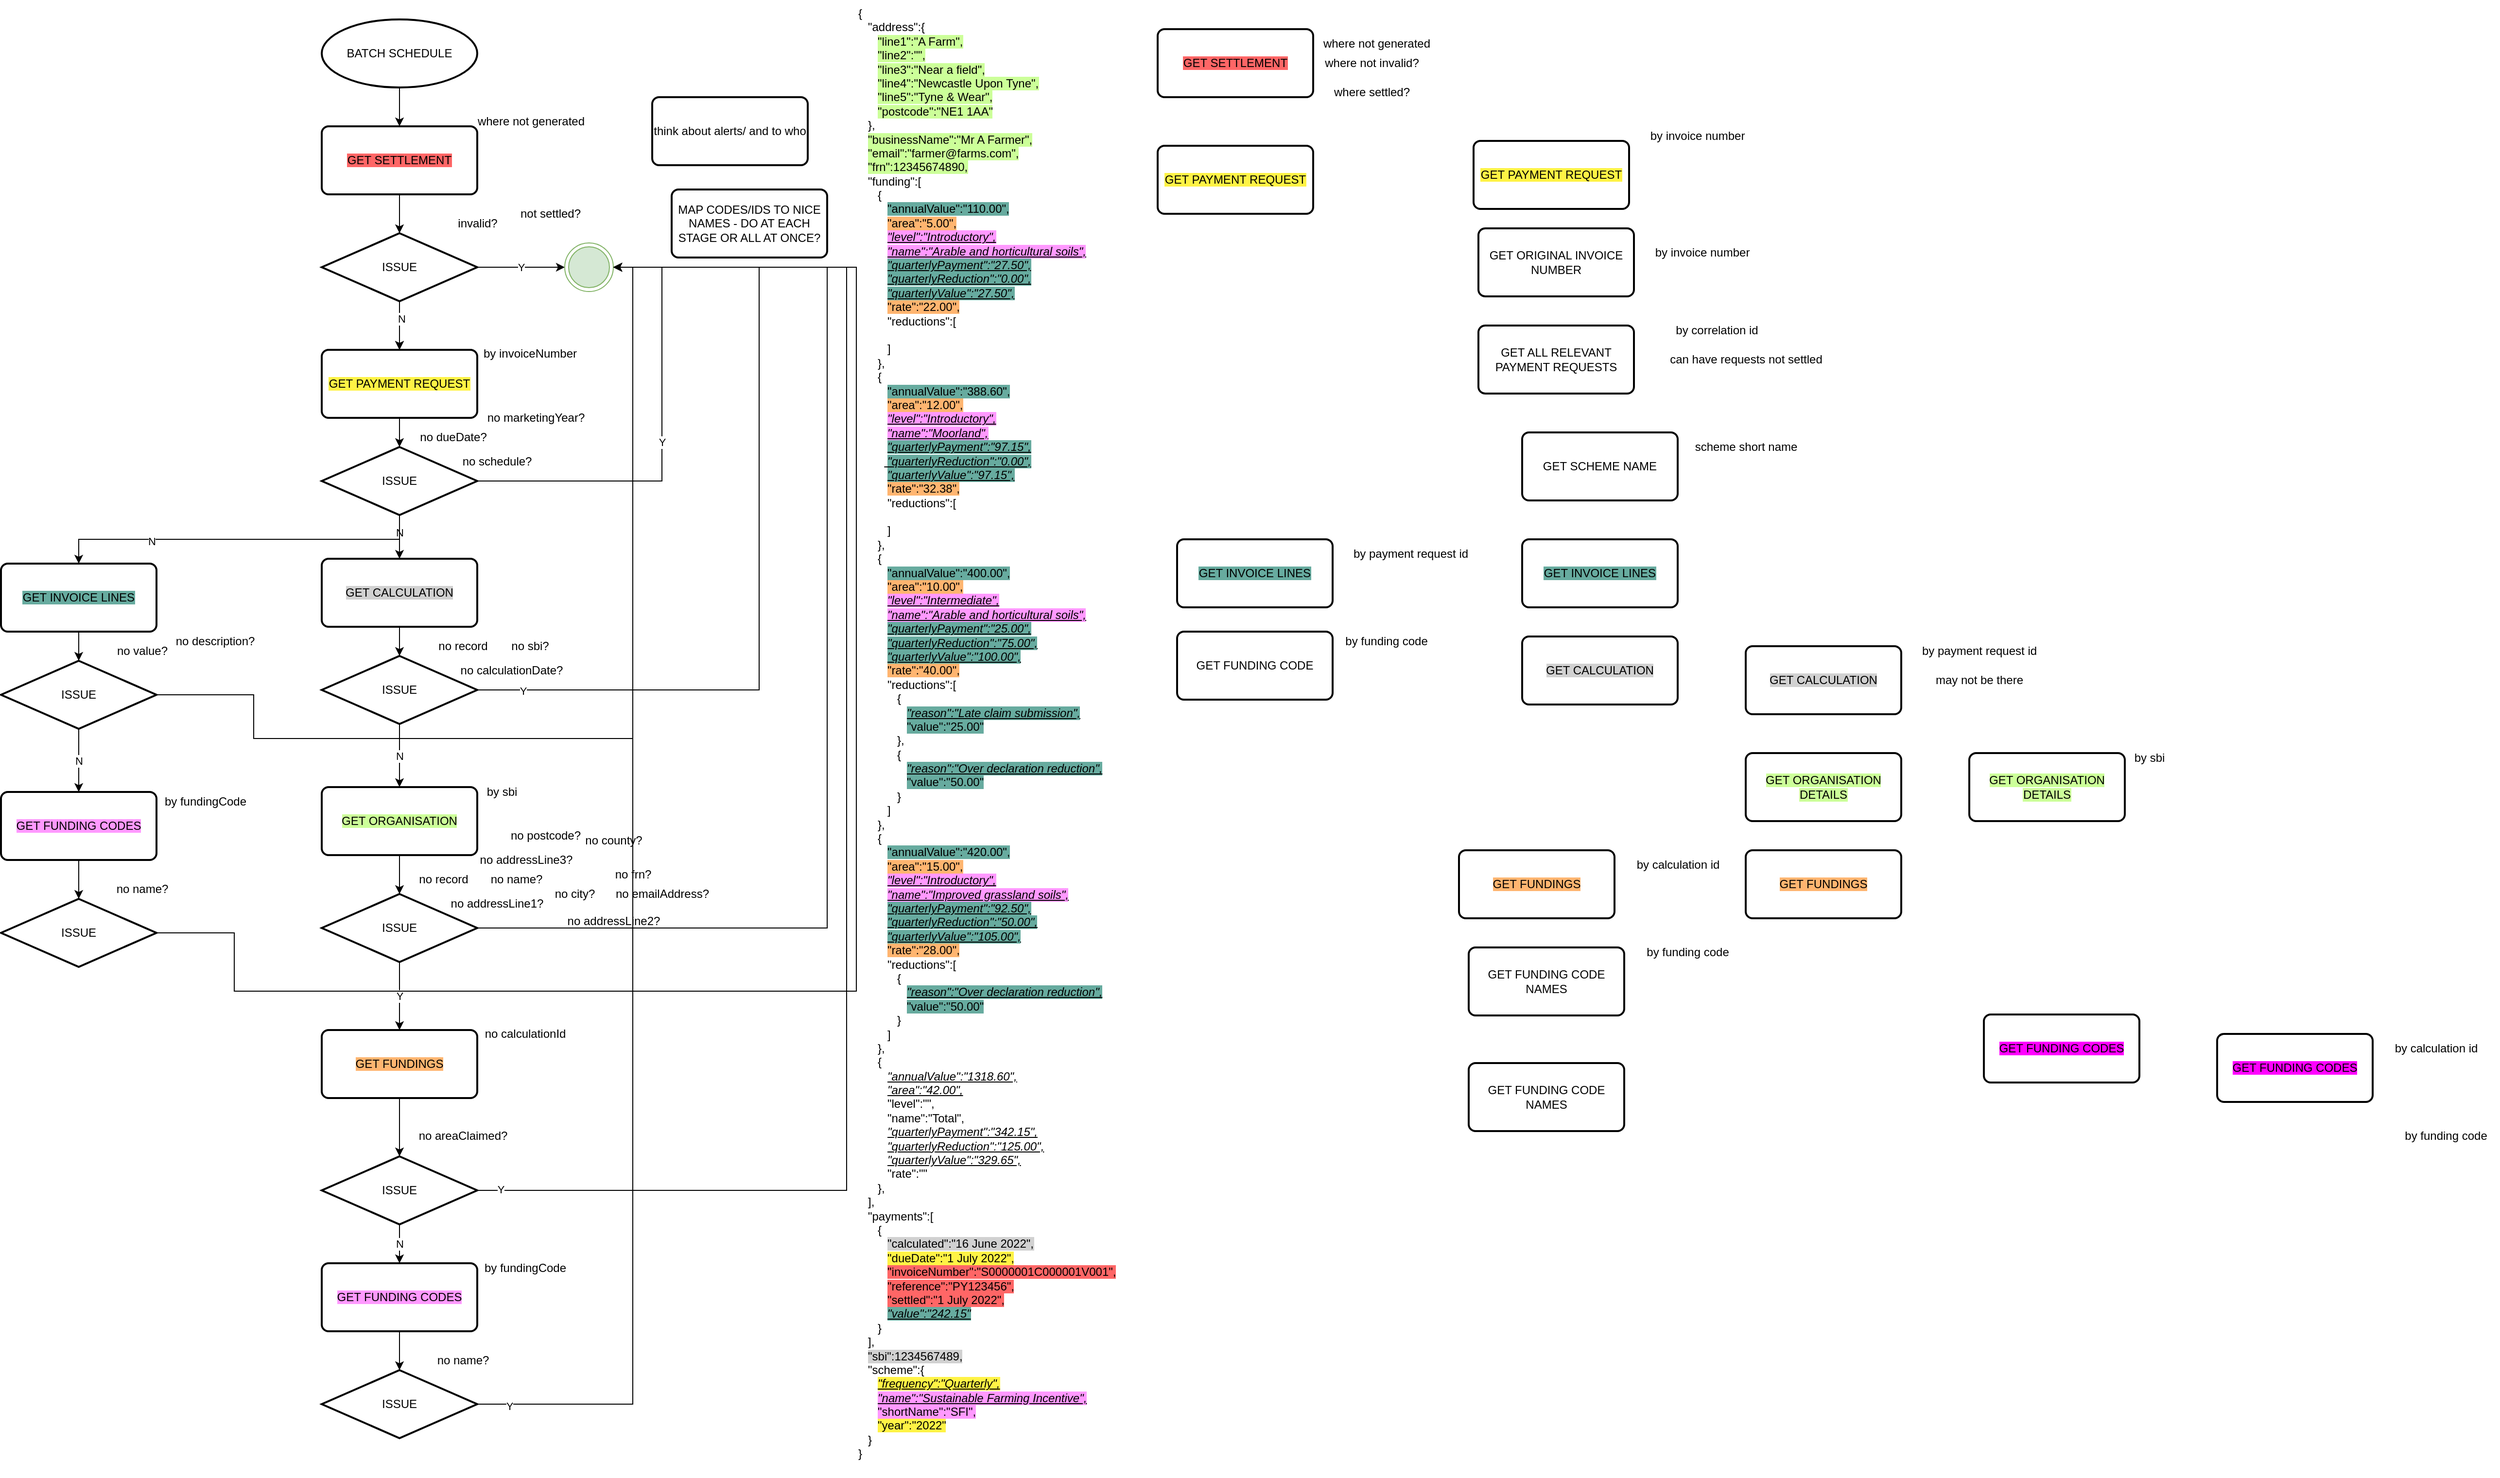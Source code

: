 <mxfile version="20.2.3" type="device"><diagram id="zHEQ0ik8PjDhDu7kq0nJ" name="Page-1"><mxGraphModel dx="3347" dy="1185" grid="1" gridSize="10" guides="1" tooltips="1" connect="1" arrows="1" fold="1" page="1" pageScale="1" pageWidth="827" pageHeight="1169" math="0" shadow="0"><root><mxCell id="0"/><mxCell id="1" parent="0"/><mxCell id="ShpcvK3rZEgdpy1kp-PV-12" value="Y" style="edgeStyle=orthogonalEdgeStyle;rounded=0;orthogonalLoop=1;jettySize=auto;html=1;exitX=1;exitY=0.5;exitDx=0;exitDy=0;exitPerimeter=0;" parent="1" source="ShpcvK3rZEgdpy1kp-PV-2" target="ShpcvK3rZEgdpy1kp-PV-10" edge="1"><mxGeometry relative="1" as="geometry"/></mxCell><mxCell id="ShpcvK3rZEgdpy1kp-PV-13" style="edgeStyle=orthogonalEdgeStyle;rounded=0;orthogonalLoop=1;jettySize=auto;html=1;exitX=0.5;exitY=1;exitDx=0;exitDy=0;exitPerimeter=0;entryX=0.5;entryY=0;entryDx=0;entryDy=0;" parent="1" source="ShpcvK3rZEgdpy1kp-PV-2" target="ShpcvK3rZEgdpy1kp-PV-4" edge="1"><mxGeometry relative="1" as="geometry"/></mxCell><mxCell id="ShpcvK3rZEgdpy1kp-PV-20" value="" style="edgeStyle=orthogonalEdgeStyle;rounded=0;orthogonalLoop=1;jettySize=auto;html=1;" parent="1" source="ShpcvK3rZEgdpy1kp-PV-2" target="ShpcvK3rZEgdpy1kp-PV-4" edge="1"><mxGeometry relative="1" as="geometry"/></mxCell><mxCell id="ShpcvK3rZEgdpy1kp-PV-22" value="N" style="edgeLabel;html=1;align=center;verticalAlign=middle;resizable=0;points=[];" parent="ShpcvK3rZEgdpy1kp-PV-20" vertex="1" connectable="0"><mxGeometry x="-0.3" y="2" relative="1" as="geometry"><mxPoint as="offset"/></mxGeometry></mxCell><mxCell id="ShpcvK3rZEgdpy1kp-PV-2" value="ISSUE" style="strokeWidth=2;html=1;shape=mxgraph.flowchart.decision;whiteSpace=wrap;" parent="1" vertex="1"><mxGeometry x="40" y="260" width="160" height="70" as="geometry"/></mxCell><mxCell id="ShpcvK3rZEgdpy1kp-PV-15" style="edgeStyle=orthogonalEdgeStyle;rounded=0;orthogonalLoop=1;jettySize=auto;html=1;exitX=0.5;exitY=1;exitDx=0;exitDy=0;exitPerimeter=0;entryX=0.5;entryY=0;entryDx=0;entryDy=0;" parent="1" source="ShpcvK3rZEgdpy1kp-PV-3" target="ShpcvK3rZEgdpy1kp-PV-5" edge="1"><mxGeometry relative="1" as="geometry"/></mxCell><mxCell id="ShpcvK3rZEgdpy1kp-PV-3" value="BATCH SCHEDULE" style="strokeWidth=2;html=1;shape=mxgraph.flowchart.start_1;whiteSpace=wrap;" parent="1" vertex="1"><mxGeometry x="40" y="40" width="160" height="70" as="geometry"/></mxCell><mxCell id="ShpcvK3rZEgdpy1kp-PV-16" style="edgeStyle=orthogonalEdgeStyle;rounded=0;orthogonalLoop=1;jettySize=auto;html=1;exitX=0.5;exitY=1;exitDx=0;exitDy=0;entryX=0.5;entryY=0;entryDx=0;entryDy=0;entryPerimeter=0;" parent="1" source="ShpcvK3rZEgdpy1kp-PV-4" target="ShpcvK3rZEgdpy1kp-PV-6" edge="1"><mxGeometry relative="1" as="geometry"/></mxCell><mxCell id="ShpcvK3rZEgdpy1kp-PV-4" value="&lt;span style=&quot;background-color: rgb(255, 243, 69);&quot;&gt;GET PAYMENT REQUEST&lt;/span&gt;" style="rounded=1;whiteSpace=wrap;html=1;absoluteArcSize=1;arcSize=14;strokeWidth=2;" parent="1" vertex="1"><mxGeometry x="40" y="380" width="160" height="70" as="geometry"/></mxCell><mxCell id="ShpcvK3rZEgdpy1kp-PV-14" style="edgeStyle=orthogonalEdgeStyle;rounded=0;orthogonalLoop=1;jettySize=auto;html=1;exitX=0.5;exitY=1;exitDx=0;exitDy=0;entryX=0.5;entryY=0;entryDx=0;entryDy=0;entryPerimeter=0;" parent="1" source="ShpcvK3rZEgdpy1kp-PV-5" target="ShpcvK3rZEgdpy1kp-PV-2" edge="1"><mxGeometry relative="1" as="geometry"/></mxCell><mxCell id="ShpcvK3rZEgdpy1kp-PV-5" value="&lt;span style=&quot;background-color: rgb(255, 102, 102);&quot;&gt;GET SETTLEMENT&lt;/span&gt;" style="rounded=1;whiteSpace=wrap;html=1;absoluteArcSize=1;arcSize=14;strokeWidth=2;" parent="1" vertex="1"><mxGeometry x="40" y="150" width="160" height="70" as="geometry"/></mxCell><mxCell id="ShpcvK3rZEgdpy1kp-PV-17" style="edgeStyle=orthogonalEdgeStyle;rounded=0;orthogonalLoop=1;jettySize=auto;html=1;exitX=0.5;exitY=1;exitDx=0;exitDy=0;exitPerimeter=0;" parent="1" source="ShpcvK3rZEgdpy1kp-PV-6" target="ShpcvK3rZEgdpy1kp-PV-9" edge="1"><mxGeometry relative="1" as="geometry"><mxPoint x="120" y="594.5" as="targetPoint"/></mxGeometry></mxCell><mxCell id="ShpcvK3rZEgdpy1kp-PV-26" value="N" style="edgeLabel;html=1;align=center;verticalAlign=middle;resizable=0;points=[];" parent="ShpcvK3rZEgdpy1kp-PV-17" vertex="1" connectable="0"><mxGeometry x="-0.2" relative="1" as="geometry"><mxPoint as="offset"/></mxGeometry></mxCell><mxCell id="ShpcvK3rZEgdpy1kp-PV-31" value="Y" style="edgeStyle=orthogonalEdgeStyle;rounded=0;orthogonalLoop=1;jettySize=auto;html=1;exitX=1;exitY=0.5;exitDx=0;exitDy=0;exitPerimeter=0;entryX=1;entryY=0.5;entryDx=0;entryDy=0;" parent="1" source="ShpcvK3rZEgdpy1kp-PV-6" target="ShpcvK3rZEgdpy1kp-PV-10" edge="1"><mxGeometry relative="1" as="geometry"><mxPoint x="260.0" y="515" as="targetPoint"/><Array as="points"><mxPoint x="390" y="515"/><mxPoint x="390" y="295"/></Array></mxGeometry></mxCell><mxCell id="WUD91nmuDiih2VALlYm9-115" style="edgeStyle=orthogonalEdgeStyle;rounded=0;orthogonalLoop=1;jettySize=auto;html=1;exitX=0.5;exitY=1;exitDx=0;exitDy=0;exitPerimeter=0;entryX=0.5;entryY=0;entryDx=0;entryDy=0;fontColor=#000000;" edge="1" parent="1" source="ShpcvK3rZEgdpy1kp-PV-6" target="WUD91nmuDiih2VALlYm9-95"><mxGeometry relative="1" as="geometry"/></mxCell><mxCell id="WUD91nmuDiih2VALlYm9-116" value="N" style="edgeLabel;html=1;align=center;verticalAlign=middle;resizable=0;points=[];fontColor=#000000;" vertex="1" connectable="0" parent="WUD91nmuDiih2VALlYm9-115"><mxGeometry x="0.475" y="2" relative="1" as="geometry"><mxPoint as="offset"/></mxGeometry></mxCell><mxCell id="ShpcvK3rZEgdpy1kp-PV-6" value="ISSUE" style="strokeWidth=2;html=1;shape=mxgraph.flowchart.decision;whiteSpace=wrap;" parent="1" vertex="1"><mxGeometry x="40" y="480" width="160" height="70" as="geometry"/></mxCell><mxCell id="ShpcvK3rZEgdpy1kp-PV-37" style="edgeStyle=orthogonalEdgeStyle;rounded=0;orthogonalLoop=1;jettySize=auto;html=1;exitX=0.5;exitY=1;exitDx=0;exitDy=0;entryX=0.5;entryY=0;entryDx=0;entryDy=0;entryPerimeter=0;" parent="1" source="ShpcvK3rZEgdpy1kp-PV-9" target="ShpcvK3rZEgdpy1kp-PV-36" edge="1"><mxGeometry relative="1" as="geometry"/></mxCell><mxCell id="ShpcvK3rZEgdpy1kp-PV-9" value="&lt;span style=&quot;background-color: rgb(209, 209, 209);&quot;&gt;GET CALCULATION&lt;/span&gt;" style="rounded=1;whiteSpace=wrap;html=1;absoluteArcSize=1;arcSize=14;strokeWidth=2;" parent="1" vertex="1"><mxGeometry x="40" y="595" width="160" height="70" as="geometry"/></mxCell><mxCell id="ShpcvK3rZEgdpy1kp-PV-10" value="" style="ellipse;html=1;shape=endState;fillColor=#d5e8d4;strokeColor=#82b366;" parent="1" vertex="1"><mxGeometry x="290" y="270" width="50" height="50" as="geometry"/></mxCell><mxCell id="WUD91nmuDiih2VALlYm9-51" value="" style="edgeStyle=orthogonalEdgeStyle;rounded=0;orthogonalLoop=1;jettySize=auto;html=1;fontColor=#000000;entryX=0.5;entryY=0;entryDx=0;entryDy=0;entryPerimeter=0;" edge="1" parent="1" source="ShpcvK3rZEgdpy1kp-PV-35" target="WUD91nmuDiih2VALlYm9-42"><mxGeometry relative="1" as="geometry"><mxPoint x="120" y="956.33" as="targetPoint"/></mxGeometry></mxCell><mxCell id="ShpcvK3rZEgdpy1kp-PV-35" value="&lt;span style=&quot;background-color: rgb(204, 255, 153);&quot;&gt;GET ORGANISATION&lt;/span&gt;" style="rounded=1;whiteSpace=wrap;html=1;absoluteArcSize=1;arcSize=14;strokeWidth=2;" parent="1" vertex="1"><mxGeometry x="40" y="830" width="160" height="70" as="geometry"/></mxCell><mxCell id="ShpcvK3rZEgdpy1kp-PV-38" value="N" style="edgeStyle=orthogonalEdgeStyle;rounded=0;orthogonalLoop=1;jettySize=auto;html=1;exitX=0.5;exitY=1;exitDx=0;exitDy=0;exitPerimeter=0;entryX=0.5;entryY=0;entryDx=0;entryDy=0;" parent="1" source="ShpcvK3rZEgdpy1kp-PV-36" target="ShpcvK3rZEgdpy1kp-PV-35" edge="1"><mxGeometry relative="1" as="geometry"/></mxCell><mxCell id="ShpcvK3rZEgdpy1kp-PV-39" style="edgeStyle=orthogonalEdgeStyle;rounded=0;orthogonalLoop=1;jettySize=auto;html=1;exitX=1;exitY=0.5;exitDx=0;exitDy=0;exitPerimeter=0;entryX=1;entryY=0.5;entryDx=0;entryDy=0;" parent="1" source="ShpcvK3rZEgdpy1kp-PV-36" target="ShpcvK3rZEgdpy1kp-PV-10" edge="1"><mxGeometry relative="1" as="geometry"><Array as="points"><mxPoint x="490" y="730"/><mxPoint x="490" y="295"/></Array></mxGeometry></mxCell><mxCell id="WUD91nmuDiih2VALlYm9-33" value="&lt;font color=&quot;#000000&quot;&gt;Y&lt;/font&gt;" style="edgeLabel;html=1;align=center;verticalAlign=middle;resizable=0;points=[];fontColor=#FFF345;" vertex="1" connectable="0" parent="ShpcvK3rZEgdpy1kp-PV-39"><mxGeometry x="-0.894" y="-1" relative="1" as="geometry"><mxPoint as="offset"/></mxGeometry></mxCell><mxCell id="ShpcvK3rZEgdpy1kp-PV-36" value="ISSUE" style="strokeWidth=2;html=1;shape=mxgraph.flowchart.decision;whiteSpace=wrap;" parent="1" vertex="1"><mxGeometry x="40" y="695" width="160" height="70" as="geometry"/></mxCell><mxCell id="ShpcvK3rZEgdpy1kp-PV-40" value="&lt;span style=&quot;background-color: rgb(255, 243, 69);&quot;&gt;GET PAYMENT REQUEST&lt;/span&gt;" style="rounded=1;whiteSpace=wrap;html=1;absoluteArcSize=1;arcSize=14;strokeWidth=2;" parent="1" vertex="1"><mxGeometry x="1225" y="165" width="160" height="70" as="geometry"/></mxCell><mxCell id="ShpcvK3rZEgdpy1kp-PV-41" value="&lt;span style=&quot;background-color: rgb(209, 209, 209);&quot;&gt;GET CALCULATION&lt;/span&gt;" style="rounded=1;whiteSpace=wrap;html=1;absoluteArcSize=1;arcSize=14;strokeWidth=2;" parent="1" vertex="1"><mxGeometry x="1505" y="685" width="160" height="70" as="geometry"/></mxCell><mxCell id="ShpcvK3rZEgdpy1kp-PV-42" value="&lt;span style=&quot;background-color: rgb(255, 102, 102);&quot;&gt;GET SETTLEMENT&lt;/span&gt;" style="rounded=1;whiteSpace=wrap;html=1;absoluteArcSize=1;arcSize=14;strokeWidth=2;" parent="1" vertex="1"><mxGeometry x="900" y="50" width="160" height="70" as="geometry"/></mxCell><mxCell id="ShpcvK3rZEgdpy1kp-PV-43" value="GET ORIGINAL INVOICE NUMBER" style="rounded=1;whiteSpace=wrap;html=1;absoluteArcSize=1;arcSize=14;strokeWidth=2;" parent="1" vertex="1"><mxGeometry x="1230" y="255" width="160" height="70" as="geometry"/></mxCell><mxCell id="ShpcvK3rZEgdpy1kp-PV-44" value="GET SCHEME NAME" style="rounded=1;whiteSpace=wrap;html=1;absoluteArcSize=1;arcSize=14;strokeWidth=2;" parent="1" vertex="1"><mxGeometry x="1275" y="465" width="160" height="70" as="geometry"/></mxCell><mxCell id="ShpcvK3rZEgdpy1kp-PV-45" value="&lt;span style=&quot;background-color: rgb(103, 171, 159);&quot;&gt;GET INVOICE LINES&lt;/span&gt;" style="rounded=1;whiteSpace=wrap;html=1;absoluteArcSize=1;arcSize=14;strokeWidth=2;" parent="1" vertex="1"><mxGeometry x="1275" y="575" width="160" height="70" as="geometry"/></mxCell><mxCell id="ShpcvK3rZEgdpy1kp-PV-47" value="&lt;span style=&quot;background-color: rgb(204, 255, 153);&quot;&gt;GET ORGANISATION DETAILS&lt;/span&gt;" style="rounded=1;whiteSpace=wrap;html=1;absoluteArcSize=1;arcSize=14;strokeWidth=2;" parent="1" vertex="1"><mxGeometry x="1505" y="795" width="160" height="70" as="geometry"/></mxCell><mxCell id="ShpcvK3rZEgdpy1kp-PV-51" value="&lt;span style=&quot;background-color: rgb(204, 255, 153);&quot;&gt;GET ORGANISATION DETAILS&lt;/span&gt;" style="rounded=1;whiteSpace=wrap;html=1;absoluteArcSize=1;arcSize=14;strokeWidth=2;" parent="1" vertex="1"><mxGeometry x="1735" y="795" width="160" height="70" as="geometry"/></mxCell><mxCell id="ShpcvK3rZEgdpy1kp-PV-53" value="&lt;span style=&quot;background-color: rgb(255, 181, 112);&quot;&gt;GET FUNDINGS&lt;/span&gt;" style="rounded=1;whiteSpace=wrap;html=1;absoluteArcSize=1;arcSize=14;strokeWidth=2;" parent="1" vertex="1"><mxGeometry x="1505" y="895" width="160" height="70" as="geometry"/></mxCell><mxCell id="ShpcvK3rZEgdpy1kp-PV-54" value="&lt;span style=&quot;background-color: rgb(103, 171, 159);&quot;&gt;GET INVOICE LINES&lt;/span&gt;" style="rounded=1;whiteSpace=wrap;html=1;absoluteArcSize=1;arcSize=14;strokeWidth=2;" parent="1" vertex="1"><mxGeometry x="920" y="575" width="160" height="70" as="geometry"/></mxCell><mxCell id="ShpcvK3rZEgdpy1kp-PV-55" value="GET FUNDING CODE" style="rounded=1;whiteSpace=wrap;html=1;absoluteArcSize=1;arcSize=14;strokeWidth=2;" parent="1" vertex="1"><mxGeometry x="920" y="670" width="160" height="70" as="geometry"/></mxCell><mxCell id="ShpcvK3rZEgdpy1kp-PV-56" value="&lt;span style=&quot;background-color: rgb(255, 181, 112);&quot;&gt;GET FUNDINGS&lt;/span&gt;" style="rounded=1;whiteSpace=wrap;html=1;absoluteArcSize=1;arcSize=14;strokeWidth=2;" parent="1" vertex="1"><mxGeometry x="1210" y="895" width="160" height="70" as="geometry"/></mxCell><mxCell id="WUD91nmuDiih2VALlYm9-1" value="where not generated" style="text;html=1;align=center;verticalAlign=middle;resizable=0;points=[];autosize=1;strokeColor=none;fillColor=none;" vertex="1" parent="1"><mxGeometry x="1060" y="50" width="130" height="30" as="geometry"/></mxCell><mxCell id="WUD91nmuDiih2VALlYm9-2" value="where not invalid?" style="text;html=1;align=center;verticalAlign=middle;resizable=0;points=[];autosize=1;strokeColor=none;fillColor=none;" vertex="1" parent="1"><mxGeometry x="1060" y="70" width="120" height="30" as="geometry"/></mxCell><mxCell id="WUD91nmuDiih2VALlYm9-3" value="scheme short name" style="text;html=1;align=center;verticalAlign=middle;resizable=0;points=[];autosize=1;strokeColor=none;fillColor=none;" vertex="1" parent="1"><mxGeometry x="1440" y="465" width="130" height="30" as="geometry"/></mxCell><mxCell id="WUD91nmuDiih2VALlYm9-5" value="by payment request id" style="text;html=1;align=center;verticalAlign=middle;resizable=0;points=[];autosize=1;strokeColor=none;fillColor=none;" vertex="1" parent="1"><mxGeometry x="1090" y="575" width="140" height="30" as="geometry"/></mxCell><mxCell id="WUD91nmuDiih2VALlYm9-6" value="by calculation id" style="text;html=1;align=center;verticalAlign=middle;resizable=0;points=[];autosize=1;strokeColor=none;fillColor=none;" vertex="1" parent="1"><mxGeometry x="1380" y="895" width="110" height="30" as="geometry"/></mxCell><mxCell id="WUD91nmuDiih2VALlYm9-7" value="by invoice number" style="text;html=1;align=center;verticalAlign=middle;resizable=0;points=[];autosize=1;strokeColor=none;fillColor=none;" vertex="1" parent="1"><mxGeometry x="1395" y="145" width="120" height="30" as="geometry"/></mxCell><mxCell id="WUD91nmuDiih2VALlYm9-8" value="by payment request id" style="text;html=1;align=center;verticalAlign=middle;resizable=0;points=[];autosize=1;strokeColor=none;fillColor=none;" vertex="1" parent="1"><mxGeometry x="1675" y="675" width="140" height="30" as="geometry"/></mxCell><mxCell id="WUD91nmuDiih2VALlYm9-9" value="by sbi" style="text;html=1;align=center;verticalAlign=middle;resizable=0;points=[];autosize=1;strokeColor=none;fillColor=none;" vertex="1" parent="1"><mxGeometry x="1895" y="785" width="50" height="30" as="geometry"/></mxCell><mxCell id="WUD91nmuDiih2VALlYm9-12" value="GET FUNDING CODE NAMES" style="rounded=1;whiteSpace=wrap;html=1;absoluteArcSize=1;arcSize=14;strokeWidth=2;" vertex="1" parent="1"><mxGeometry x="1220" y="995" width="160" height="70" as="geometry"/></mxCell><mxCell id="WUD91nmuDiih2VALlYm9-13" value="by funding code" style="text;html=1;align=center;verticalAlign=middle;resizable=0;points=[];autosize=1;strokeColor=none;fillColor=none;" vertex="1" parent="1"><mxGeometry x="1390" y="985" width="110" height="30" as="geometry"/></mxCell><mxCell id="WUD91nmuDiih2VALlYm9-14" value="by funding code" style="text;html=1;align=center;verticalAlign=middle;resizable=0;points=[];autosize=1;strokeColor=none;fillColor=none;" vertex="1" parent="1"><mxGeometry x="1080" y="665" width="110" height="30" as="geometry"/></mxCell><mxCell id="WUD91nmuDiih2VALlYm9-17" value="{&lt;br&gt;&amp;nbsp; &amp;nbsp;&quot;address&quot;:{&lt;br&gt;&amp;nbsp; &amp;nbsp; &amp;nbsp; &lt;span style=&quot;background-color: rgb(204, 255, 153);&quot;&gt;&quot;line1&quot;:&quot;A Farm&quot;,&lt;/span&gt;&lt;br&gt;&amp;nbsp; &amp;nbsp; &amp;nbsp; &lt;span style=&quot;background-color: rgb(204, 255, 153);&quot;&gt;&quot;line2&quot;:&quot;&quot;,&lt;/span&gt;&lt;br&gt;&amp;nbsp; &amp;nbsp; &amp;nbsp; &lt;span style=&quot;background-color: rgb(204, 255, 153);&quot;&gt;&quot;line3&quot;:&quot;Near a field&quot;,&lt;/span&gt;&lt;br&gt;&amp;nbsp; &amp;nbsp; &amp;nbsp; &lt;span style=&quot;background-color: rgb(204, 255, 153);&quot;&gt;&quot;line4&quot;:&quot;Newcastle Upon Tyne&quot;,&lt;/span&gt;&lt;br&gt;&amp;nbsp; &amp;nbsp; &amp;nbsp; &lt;span style=&quot;background-color: rgb(204, 255, 153);&quot;&gt;&quot;line5&quot;:&quot;Tyne &amp;amp; Wear&quot;,&lt;/span&gt;&lt;br&gt;&amp;nbsp; &amp;nbsp; &amp;nbsp; &lt;span style=&quot;background-color: rgb(204, 255, 153);&quot;&gt;&quot;postcode&quot;:&quot;NE1 1AA&quot;&lt;/span&gt;&lt;br&gt;&amp;nbsp; &amp;nbsp;},&lt;br&gt;&amp;nbsp; &amp;nbsp;&lt;span style=&quot;background-color: rgb(204, 255, 153);&quot;&gt;&quot;businessName&quot;:&quot;Mr A Farmer&quot;,&lt;/span&gt;&lt;br&gt;&amp;nbsp; &amp;nbsp;&lt;span style=&quot;background-color: rgb(204, 255, 153);&quot;&gt;&quot;email&quot;:&quot;farmer@farms.com&quot;,&lt;/span&gt;&lt;br&gt;&amp;nbsp; &amp;nbsp;&lt;span style=&quot;background-color: rgb(204, 255, 153);&quot;&gt;&quot;frn&quot;:12345674890,&lt;/span&gt;&lt;br&gt;&amp;nbsp; &amp;nbsp;&quot;funding&quot;:[&lt;br&gt;&amp;nbsp; &amp;nbsp; &amp;nbsp; {&lt;br&gt;&amp;nbsp; &amp;nbsp; &amp;nbsp; &amp;nbsp; &amp;nbsp;&lt;span style=&quot;background-color: rgb(103, 171, 159);&quot;&gt;&quot;annualValue&quot;:&quot;110.00&quot;,&lt;/span&gt;&lt;br&gt;&amp;nbsp; &amp;nbsp; &amp;nbsp; &amp;nbsp; &amp;nbsp;&lt;span style=&quot;background-color: rgb(255, 181, 112);&quot;&gt;&quot;area&quot;:&quot;5.00&quot;,&lt;/span&gt;&lt;br&gt;&amp;nbsp; &amp;nbsp; &amp;nbsp; &amp;nbsp; &amp;nbsp;&lt;u style=&quot;&quot;&gt;&lt;i style=&quot;background-color: rgb(255, 153, 255);&quot;&gt;&quot;level&quot;:&quot;Introductory&quot;,&lt;/i&gt;&lt;/u&gt;&lt;br&gt;&amp;nbsp; &amp;nbsp; &amp;nbsp; &amp;nbsp; &amp;nbsp;&lt;i style=&quot;&quot;&gt;&lt;u style=&quot;background-color: rgb(255, 153, 255);&quot;&gt;&quot;name&quot;:&quot;Arable and horticultural soils&quot;,&lt;/u&gt;&lt;/i&gt;&lt;br&gt;&amp;nbsp; &amp;nbsp; &amp;nbsp; &amp;nbsp; &amp;nbsp;&lt;u&gt;&lt;i style=&quot;background-color: rgb(103, 171, 159);&quot;&gt;&quot;quarterlyPayment&quot;:&quot;27.50&quot;,&lt;/i&gt;&lt;/u&gt;&lt;br&gt;&amp;nbsp; &amp;nbsp; &amp;nbsp; &amp;nbsp; &amp;nbsp;&lt;u&gt;&lt;i style=&quot;background-color: rgb(103, 171, 159);&quot;&gt;&quot;quarterlyReduction&quot;:&quot;0.00&quot;,&lt;/i&gt;&lt;/u&gt;&lt;br&gt;&amp;nbsp; &amp;nbsp; &amp;nbsp; &amp;nbsp; &amp;nbsp;&lt;u&gt;&lt;i style=&quot;background-color: rgb(103, 171, 159);&quot;&gt;&quot;quarterlyValue&quot;:&quot;27.50&quot;,&lt;/i&gt;&lt;/u&gt;&lt;br&gt;&amp;nbsp; &amp;nbsp; &amp;nbsp; &amp;nbsp; &amp;nbsp;&lt;span style=&quot;background-color: rgb(255, 181, 112);&quot;&gt;&quot;rate&quot;:&quot;22.00&quot;,&lt;/span&gt;&lt;br&gt;&amp;nbsp; &amp;nbsp; &amp;nbsp; &amp;nbsp; &amp;nbsp;&quot;reductions&quot;:[&lt;br&gt;&amp;nbsp; &amp;nbsp; &amp;nbsp; &amp;nbsp; &amp;nbsp; &amp;nbsp;&amp;nbsp;&lt;br&gt;&amp;nbsp; &amp;nbsp; &amp;nbsp; &amp;nbsp; &amp;nbsp;]&lt;br&gt;&amp;nbsp; &amp;nbsp; &amp;nbsp; },&lt;br&gt;&amp;nbsp; &amp;nbsp; &amp;nbsp; {&lt;br&gt;&amp;nbsp; &amp;nbsp; &amp;nbsp; &amp;nbsp; &amp;nbsp;&lt;span style=&quot;background-color: rgb(103, 171, 159);&quot;&gt;&quot;annualValue&quot;:&quot;388.60&quot;,&lt;/span&gt;&lt;br&gt;&amp;nbsp; &amp;nbsp; &amp;nbsp; &amp;nbsp; &amp;nbsp;&lt;span style=&quot;background-color: rgb(255, 181, 112);&quot;&gt;&quot;area&quot;:&quot;12.00&quot;,&lt;/span&gt;&lt;br&gt;&amp;nbsp; &amp;nbsp; &amp;nbsp; &amp;nbsp; &amp;nbsp;&lt;u&gt;&lt;i style=&quot;background-color: rgb(255, 153, 255);&quot;&gt;&quot;level&quot;:&quot;Introductory&quot;,&lt;/i&gt;&lt;/u&gt;&lt;br&gt;&amp;nbsp; &amp;nbsp; &amp;nbsp; &amp;nbsp; &amp;nbsp;&lt;u&gt;&lt;i style=&quot;background-color: rgb(255, 153, 255);&quot;&gt;&quot;name&quot;:&quot;Moorland&quot;,&lt;/i&gt;&lt;/u&gt;&lt;br&gt;&amp;nbsp; &amp;nbsp; &amp;nbsp; &amp;nbsp; &amp;nbsp;&lt;u style=&quot;background-color: rgb(103, 171, 159);&quot;&gt;&lt;i&gt;&quot;quarterlyPayment&quot;:&quot;97.15&quot;,&lt;/i&gt;&lt;/u&gt;&lt;br&gt;&amp;nbsp; &amp;nbsp; &amp;nbsp; &amp;nbsp; &lt;u&gt;&lt;i style=&quot;&quot;&gt;&amp;nbsp;&lt;/i&gt;&lt;i style=&quot;background-color: rgb(103, 171, 159);&quot;&gt;&quot;quarterlyReduction&quot;:&quot;0.00&quot;,&lt;/i&gt;&lt;/u&gt;&lt;br&gt;&amp;nbsp; &amp;nbsp; &amp;nbsp; &amp;nbsp; &amp;nbsp;&lt;u&gt;&lt;i style=&quot;background-color: rgb(103, 171, 159);&quot;&gt;&quot;quarterlyValue&quot;:&quot;97.15&quot;,&lt;/i&gt;&lt;/u&gt;&lt;br&gt;&amp;nbsp; &amp;nbsp; &amp;nbsp; &amp;nbsp; &amp;nbsp;&lt;span style=&quot;background-color: rgb(255, 181, 112);&quot;&gt;&quot;rate&quot;:&quot;32.38&quot;,&lt;/span&gt;&lt;br&gt;&amp;nbsp; &amp;nbsp; &amp;nbsp; &amp;nbsp; &amp;nbsp;&quot;reductions&quot;:[&lt;br&gt;&amp;nbsp; &amp;nbsp; &amp;nbsp; &amp;nbsp; &amp;nbsp; &amp;nbsp;&amp;nbsp;&lt;br&gt;&amp;nbsp; &amp;nbsp; &amp;nbsp; &amp;nbsp; &amp;nbsp;]&lt;br&gt;&amp;nbsp; &amp;nbsp; &amp;nbsp; },&lt;br&gt;&amp;nbsp; &amp;nbsp; &amp;nbsp; {&lt;br&gt;&amp;nbsp; &amp;nbsp; &amp;nbsp; &amp;nbsp; &amp;nbsp;&lt;span style=&quot;background-color: rgb(103, 171, 159);&quot;&gt;&quot;annualValue&quot;:&quot;400.00&quot;,&lt;/span&gt;&lt;br&gt;&amp;nbsp; &amp;nbsp; &amp;nbsp; &amp;nbsp; &amp;nbsp;&lt;span style=&quot;background-color: rgb(255, 181, 112);&quot;&gt;&quot;area&quot;:&quot;10.00&quot;,&lt;/span&gt;&lt;br&gt;&amp;nbsp; &amp;nbsp; &amp;nbsp; &amp;nbsp; &amp;nbsp;&lt;u style=&quot;&quot;&gt;&lt;i style=&quot;background-color: rgb(255, 153, 255);&quot;&gt;&quot;level&quot;:&quot;Intermediate&quot;,&lt;/i&gt;&lt;/u&gt;&lt;br&gt;&amp;nbsp; &amp;nbsp; &amp;nbsp; &amp;nbsp; &amp;nbsp;&lt;u style=&quot;&quot;&gt;&lt;i style=&quot;background-color: rgb(255, 153, 255);&quot;&gt;&quot;name&quot;:&quot;Arable and horticultural soils&quot;,&lt;/i&gt;&lt;/u&gt;&lt;br&gt;&amp;nbsp; &amp;nbsp; &amp;nbsp; &amp;nbsp; &amp;nbsp;&lt;u&gt;&lt;i style=&quot;background-color: rgb(103, 171, 159);&quot;&gt;&quot;quarterlyPayment&quot;:&quot;25.00&quot;,&lt;/i&gt;&lt;/u&gt;&lt;br&gt;&amp;nbsp; &amp;nbsp; &amp;nbsp; &amp;nbsp; &amp;nbsp;&lt;u&gt;&lt;i style=&quot;background-color: rgb(103, 171, 159);&quot;&gt;&quot;quarterlyReduction&quot;:&quot;75.00&quot;,&lt;/i&gt;&lt;/u&gt;&lt;br&gt;&amp;nbsp; &amp;nbsp; &amp;nbsp; &amp;nbsp; &amp;nbsp;&lt;u&gt;&lt;i style=&quot;background-color: rgb(103, 171, 159);&quot;&gt;&quot;quarterlyValue&quot;:&quot;100.00&quot;,&lt;/i&gt;&lt;/u&gt;&lt;br&gt;&amp;nbsp; &amp;nbsp; &amp;nbsp; &amp;nbsp; &amp;nbsp;&lt;span style=&quot;background-color: rgb(255, 181, 112);&quot;&gt;&quot;rate&quot;:&quot;40.00&quot;,&lt;/span&gt;&lt;br&gt;&amp;nbsp; &amp;nbsp; &amp;nbsp; &amp;nbsp; &amp;nbsp;&quot;reductions&quot;:[&lt;br&gt;&amp;nbsp; &amp;nbsp; &amp;nbsp; &amp;nbsp; &amp;nbsp; &amp;nbsp; {&lt;br&gt;&amp;nbsp; &amp;nbsp; &amp;nbsp; &amp;nbsp; &amp;nbsp; &amp;nbsp; &amp;nbsp; &amp;nbsp;&lt;u&gt;&lt;i style=&quot;background-color: rgb(103, 171, 159);&quot;&gt;&quot;reason&quot;:&quot;Late claim submission&quot;,&lt;/i&gt;&lt;/u&gt;&lt;br&gt;&amp;nbsp; &amp;nbsp; &amp;nbsp; &amp;nbsp; &amp;nbsp; &amp;nbsp; &amp;nbsp; &amp;nbsp;&lt;span style=&quot;background-color: rgb(103, 171, 159);&quot;&gt;&quot;value&quot;:&quot;25.00&quot;&lt;/span&gt;&lt;br&gt;&amp;nbsp; &amp;nbsp; &amp;nbsp; &amp;nbsp; &amp;nbsp; &amp;nbsp; },&lt;br&gt;&amp;nbsp; &amp;nbsp; &amp;nbsp; &amp;nbsp; &amp;nbsp; &amp;nbsp; {&lt;br&gt;&amp;nbsp; &amp;nbsp; &amp;nbsp; &amp;nbsp; &amp;nbsp; &amp;nbsp; &amp;nbsp; &amp;nbsp;&lt;u&gt;&lt;i style=&quot;background-color: rgb(103, 171, 159);&quot;&gt;&quot;reason&quot;:&quot;Over declaration reduction&quot;,&lt;/i&gt;&lt;/u&gt;&lt;br&gt;&amp;nbsp; &amp;nbsp; &amp;nbsp; &amp;nbsp; &amp;nbsp; &amp;nbsp; &amp;nbsp; &amp;nbsp;&lt;span style=&quot;background-color: rgb(103, 171, 159);&quot;&gt;&quot;value&quot;:&quot;50.00&quot;&lt;/span&gt;&lt;br&gt;&amp;nbsp; &amp;nbsp; &amp;nbsp; &amp;nbsp; &amp;nbsp; &amp;nbsp; }&lt;br&gt;&amp;nbsp; &amp;nbsp; &amp;nbsp; &amp;nbsp; &amp;nbsp;]&lt;br&gt;&amp;nbsp; &amp;nbsp; &amp;nbsp; },&lt;br&gt;&amp;nbsp; &amp;nbsp; &amp;nbsp; {&lt;br&gt;&amp;nbsp; &amp;nbsp; &amp;nbsp; &amp;nbsp; &amp;nbsp;&lt;span style=&quot;background-color: rgb(103, 171, 159);&quot;&gt;&quot;annualValue&quot;:&quot;420.00&quot;,&lt;/span&gt;&lt;br&gt;&amp;nbsp; &amp;nbsp; &amp;nbsp; &amp;nbsp; &amp;nbsp;&lt;span style=&quot;background-color: rgb(255, 181, 112);&quot;&gt;&quot;area&quot;:&quot;15.00&quot;,&lt;/span&gt;&lt;br&gt;&amp;nbsp; &amp;nbsp; &amp;nbsp; &amp;nbsp; &amp;nbsp;&lt;u&gt;&lt;i style=&quot;background-color: rgb(255, 153, 255);&quot;&gt;&quot;level&quot;:&quot;Introductory&quot;,&lt;/i&gt;&lt;/u&gt;&lt;br&gt;&amp;nbsp; &amp;nbsp; &amp;nbsp; &amp;nbsp; &amp;nbsp;&lt;u&gt;&lt;i style=&quot;background-color: rgb(255, 153, 255);&quot;&gt;&quot;name&quot;:&quot;Improved grassland soils&quot;,&lt;/i&gt;&lt;/u&gt;&lt;br&gt;&amp;nbsp; &amp;nbsp; &amp;nbsp; &amp;nbsp; &amp;nbsp;&lt;span style=&quot;background-color: rgb(103, 171, 159);&quot;&gt;&lt;u&gt;&lt;i&gt;&quot;quarterlyPayment&quot;:&quot;92.50&quot;,&lt;/i&gt;&lt;/u&gt;&lt;/span&gt;&lt;br&gt;&amp;nbsp; &amp;nbsp; &amp;nbsp; &amp;nbsp; &amp;nbsp;&lt;span style=&quot;background-color: rgb(103, 171, 159);&quot;&gt;&lt;u&gt;&lt;i&gt;&quot;quarterlyReduction&quot;:&quot;50.00&quot;,&lt;/i&gt;&lt;/u&gt;&lt;/span&gt;&lt;br&gt;&amp;nbsp; &amp;nbsp; &amp;nbsp; &amp;nbsp; &amp;nbsp;&lt;u&gt;&lt;i style=&quot;background-color: rgb(103, 171, 159);&quot;&gt;&quot;quarterlyValue&quot;:&quot;105.00&quot;,&lt;/i&gt;&lt;/u&gt;&lt;br&gt;&amp;nbsp; &amp;nbsp; &amp;nbsp; &amp;nbsp; &amp;nbsp;&lt;span style=&quot;background-color: rgb(255, 181, 112);&quot;&gt;&quot;rate&quot;:&quot;28.00&quot;,&lt;/span&gt;&lt;br&gt;&amp;nbsp; &amp;nbsp; &amp;nbsp; &amp;nbsp; &amp;nbsp;&quot;reductions&quot;:[&lt;br&gt;&amp;nbsp; &amp;nbsp; &amp;nbsp; &amp;nbsp; &amp;nbsp; &amp;nbsp; {&lt;br&gt;&amp;nbsp; &amp;nbsp; &amp;nbsp; &amp;nbsp; &amp;nbsp; &amp;nbsp; &amp;nbsp; &amp;nbsp;&lt;u&gt;&lt;i style=&quot;background-color: rgb(103, 171, 159);&quot;&gt;&quot;reason&quot;:&quot;Over declaration reduction&quot;,&lt;/i&gt;&lt;/u&gt;&lt;br&gt;&amp;nbsp; &amp;nbsp; &amp;nbsp; &amp;nbsp; &amp;nbsp; &amp;nbsp; &amp;nbsp; &amp;nbsp;&lt;span style=&quot;background-color: rgb(103, 171, 159);&quot;&gt;&quot;value&quot;:&quot;50.00&quot;&lt;/span&gt;&lt;br&gt;&amp;nbsp; &amp;nbsp; &amp;nbsp; &amp;nbsp; &amp;nbsp; &amp;nbsp; }&lt;br&gt;&amp;nbsp; &amp;nbsp; &amp;nbsp; &amp;nbsp; &amp;nbsp;]&lt;br&gt;&amp;nbsp; &amp;nbsp; &amp;nbsp; },&lt;br&gt;&amp;nbsp; &amp;nbsp; &amp;nbsp; {&lt;br&gt;&amp;nbsp; &amp;nbsp; &amp;nbsp; &amp;nbsp; &amp;nbsp;&lt;u&gt;&lt;i&gt;&quot;annualValue&quot;:&quot;1318.60&quot;,&lt;/i&gt;&lt;/u&gt;&lt;br&gt;&amp;nbsp; &amp;nbsp; &amp;nbsp; &amp;nbsp; &amp;nbsp;&lt;u&gt;&lt;i&gt;&quot;area&quot;:&quot;42.00&quot;,&lt;/i&gt;&lt;/u&gt;&lt;br&gt;&amp;nbsp; &amp;nbsp; &amp;nbsp; &amp;nbsp; &amp;nbsp;&quot;level&quot;:&quot;&quot;,&lt;br&gt;&amp;nbsp; &amp;nbsp; &amp;nbsp; &amp;nbsp; &amp;nbsp;&quot;name&quot;:&quot;Total&quot;,&lt;br&gt;&amp;nbsp; &amp;nbsp; &amp;nbsp; &amp;nbsp; &amp;nbsp;&lt;u&gt;&lt;i&gt;&quot;quarterlyPayment&quot;:&quot;342.15&quot;,&lt;/i&gt;&lt;/u&gt;&lt;br&gt;&amp;nbsp; &amp;nbsp; &amp;nbsp; &amp;nbsp; &amp;nbsp;&lt;u&gt;&lt;i&gt;&quot;quarterlyReduction&quot;:&quot;125.00&quot;,&lt;/i&gt;&lt;/u&gt;&lt;br&gt;&amp;nbsp; &amp;nbsp; &amp;nbsp; &amp;nbsp; &amp;nbsp;&lt;u&gt;&lt;i&gt;&quot;quarterlyValue&quot;:&quot;329.65&quot;,&lt;/i&gt;&lt;/u&gt;&lt;br&gt;&amp;nbsp; &amp;nbsp; &amp;nbsp; &amp;nbsp; &amp;nbsp;&quot;rate&quot;:&quot;&quot;&lt;br&gt;&amp;nbsp; &amp;nbsp; &amp;nbsp; },&lt;br&gt;&amp;nbsp; &amp;nbsp;],&lt;br&gt;&amp;nbsp; &amp;nbsp;&quot;payments&quot;:[&lt;br&gt;&amp;nbsp; &amp;nbsp; &amp;nbsp; {&lt;br&gt;&amp;nbsp; &amp;nbsp; &amp;nbsp; &amp;nbsp; &amp;nbsp;&lt;span style=&quot;background-color: rgb(209, 209, 209);&quot;&gt;&quot;calculated&quot;:&quot;16 June 2022&quot;,&lt;/span&gt;&lt;br&gt;&amp;nbsp; &amp;nbsp; &amp;nbsp; &amp;nbsp; &amp;nbsp;&lt;span style=&quot;background-color: rgb(255, 243, 69);&quot;&gt;&quot;dueDate&quot;:&quot;1 July 2022&quot;,&lt;/span&gt;&lt;br&gt;&amp;nbsp; &amp;nbsp; &amp;nbsp; &amp;nbsp; &amp;nbsp;&lt;span style=&quot;background-color: rgb(255, 102, 102);&quot;&gt;&quot;invoiceNumber&quot;:&quot;S0000001C000001V001&quot;,&lt;/span&gt;&lt;br&gt;&amp;nbsp; &amp;nbsp; &amp;nbsp; &amp;nbsp; &amp;nbsp;&lt;span style=&quot;background-color: rgb(255, 102, 102);&quot;&gt;&quot;reference&quot;:&quot;PY123456&quot;,&lt;/span&gt;&lt;br&gt;&amp;nbsp; &amp;nbsp; &amp;nbsp; &amp;nbsp; &amp;nbsp;&lt;span style=&quot;background-color: rgb(255, 102, 102);&quot;&gt;&quot;settled&quot;:&quot;1 July 2022&quot;,&lt;/span&gt;&lt;br&gt;&amp;nbsp; &amp;nbsp; &amp;nbsp; &amp;nbsp; &amp;nbsp;&lt;span style=&quot;background-color: rgb(103, 171, 159);&quot;&gt;&lt;u&gt;&lt;i&gt;&quot;value&quot;:&quot;242.15&quot;&lt;/i&gt;&lt;/u&gt;&lt;br&gt;&lt;/span&gt;&amp;nbsp; &amp;nbsp; &amp;nbsp; }&lt;br&gt;&amp;nbsp; &amp;nbsp;],&lt;br&gt;&amp;nbsp; &amp;nbsp;&lt;span style=&quot;background-color: rgb(209, 209, 209);&quot;&gt;&quot;sbi&quot;:1234567489,&lt;/span&gt;&lt;br&gt;&amp;nbsp; &amp;nbsp;&quot;scheme&quot;:{&lt;br&gt;&amp;nbsp; &amp;nbsp; &amp;nbsp; &lt;span style=&quot;background-color: rgb(255, 243, 69);&quot;&gt;&lt;u&gt;&lt;i&gt;&quot;frequency&quot;:&quot;Quarterly&quot;,&lt;/i&gt;&lt;/u&gt;&lt;/span&gt;&lt;br&gt;&amp;nbsp; &amp;nbsp; &amp;nbsp; &lt;u&gt;&lt;i style=&quot;background-color: rgb(255, 153, 255);&quot;&gt;&quot;name&quot;:&quot;Sustainable Farming Incentive&quot;,&lt;/i&gt;&lt;/u&gt;&lt;br&gt;&amp;nbsp; &amp;nbsp; &amp;nbsp; &lt;span style=&quot;background-color: rgb(255, 153, 255);&quot;&gt;&quot;shortName&quot;:&quot;SFI&quot;,&lt;/span&gt;&lt;br&gt;&amp;nbsp; &amp;nbsp; &amp;nbsp; &lt;span style=&quot;background-color: rgb(255, 243, 69);&quot;&gt;&quot;year&quot;:&quot;2022&quot;&lt;/span&gt;&lt;br&gt;&amp;nbsp; &amp;nbsp;}&lt;br&gt;}" style="text;whiteSpace=wrap;html=1;fillColor=default;" vertex="1" parent="1"><mxGeometry x="590" y="20" width="300" height="1520" as="geometry"/></mxCell><mxCell id="WUD91nmuDiih2VALlYm9-18" value="&lt;span style=&quot;background-color: rgb(255, 0, 255);&quot;&gt;GET FUNDING CODES&lt;/span&gt;" style="rounded=1;whiteSpace=wrap;html=1;absoluteArcSize=1;arcSize=14;strokeWidth=2;" vertex="1" parent="1"><mxGeometry x="1750" y="1064" width="160" height="70" as="geometry"/></mxCell><mxCell id="WUD91nmuDiih2VALlYm9-19" value="&lt;span style=&quot;background-color: rgb(255, 0, 255);&quot;&gt;GET FUNDING CODES&lt;/span&gt;" style="rounded=1;whiteSpace=wrap;html=1;absoluteArcSize=1;arcSize=14;strokeWidth=2;" vertex="1" parent="1"><mxGeometry x="1990" y="1084" width="160" height="70" as="geometry"/></mxCell><mxCell id="WUD91nmuDiih2VALlYm9-21" value="by calculation id" style="text;html=1;align=center;verticalAlign=middle;resizable=0;points=[];autosize=1;strokeColor=none;fillColor=none;" vertex="1" parent="1"><mxGeometry x="2160" y="1084" width="110" height="30" as="geometry"/></mxCell><mxCell id="WUD91nmuDiih2VALlYm9-22" value="GET FUNDING CODE NAMES" style="rounded=1;whiteSpace=wrap;html=1;absoluteArcSize=1;arcSize=14;strokeWidth=2;" vertex="1" parent="1"><mxGeometry x="1220" y="1114" width="160" height="70" as="geometry"/></mxCell><mxCell id="WUD91nmuDiih2VALlYm9-23" value="by funding code" style="text;html=1;align=center;verticalAlign=middle;resizable=0;points=[];autosize=1;strokeColor=none;fillColor=none;" vertex="1" parent="1"><mxGeometry x="2170" y="1174" width="110" height="30" as="geometry"/></mxCell><mxCell id="WUD91nmuDiih2VALlYm9-24" value="by invoice number" style="text;html=1;align=center;verticalAlign=middle;resizable=0;points=[];autosize=1;strokeColor=none;fillColor=none;" vertex="1" parent="1"><mxGeometry x="1400" y="265" width="120" height="30" as="geometry"/></mxCell><mxCell id="WUD91nmuDiih2VALlYm9-25" value="&lt;span style=&quot;background-color: rgb(209, 209, 209);&quot;&gt;GET CALCULATION&lt;/span&gt;" style="rounded=1;whiteSpace=wrap;html=1;absoluteArcSize=1;arcSize=14;strokeWidth=2;" vertex="1" parent="1"><mxGeometry x="1275" y="675" width="160" height="70" as="geometry"/></mxCell><mxCell id="WUD91nmuDiih2VALlYm9-27" value="may not be there" style="text;html=1;align=center;verticalAlign=middle;resizable=0;points=[];autosize=1;strokeColor=none;fillColor=none;" vertex="1" parent="1"><mxGeometry x="1690" y="705" width="110" height="30" as="geometry"/></mxCell><mxCell id="WUD91nmuDiih2VALlYm9-52" value="" style="edgeStyle=orthogonalEdgeStyle;rounded=0;orthogonalLoop=1;jettySize=auto;html=1;fontColor=#000000;entryX=0.5;entryY=0;entryDx=0;entryDy=0;entryPerimeter=0;" edge="1" parent="1" source="WUD91nmuDiih2VALlYm9-39" target="WUD91nmuDiih2VALlYm9-49"><mxGeometry relative="1" as="geometry"><mxPoint x="120.0" y="1210" as="targetPoint"/></mxGeometry></mxCell><mxCell id="WUD91nmuDiih2VALlYm9-39" value="&lt;span style=&quot;background-color: rgb(255, 181, 112);&quot;&gt;GET FUNDINGS&lt;/span&gt;" style="rounded=1;whiteSpace=wrap;html=1;absoluteArcSize=1;arcSize=14;strokeWidth=2;" vertex="1" parent="1"><mxGeometry x="40" y="1080" width="160" height="70" as="geometry"/></mxCell><mxCell id="WUD91nmuDiih2VALlYm9-40" value="Y" style="edgeStyle=orthogonalEdgeStyle;rounded=0;orthogonalLoop=1;jettySize=auto;html=1;exitX=0.5;exitY=1;exitDx=0;exitDy=0;exitPerimeter=0;entryX=0.5;entryY=0;entryDx=0;entryDy=0;" edge="1" parent="1" source="WUD91nmuDiih2VALlYm9-42" target="WUD91nmuDiih2VALlYm9-39"><mxGeometry relative="1" as="geometry"/></mxCell><mxCell id="WUD91nmuDiih2VALlYm9-55" style="edgeStyle=orthogonalEdgeStyle;rounded=0;orthogonalLoop=1;jettySize=auto;html=1;exitX=1;exitY=0.5;exitDx=0;exitDy=0;exitPerimeter=0;entryX=1;entryY=0.5;entryDx=0;entryDy=0;fontColor=#000000;" edge="1" parent="1" source="WUD91nmuDiih2VALlYm9-42" target="ShpcvK3rZEgdpy1kp-PV-10"><mxGeometry relative="1" as="geometry"><Array as="points"><mxPoint x="560" y="975"/><mxPoint x="560" y="295"/></Array></mxGeometry></mxCell><mxCell id="WUD91nmuDiih2VALlYm9-42" value="ISSUE" style="strokeWidth=2;html=1;shape=mxgraph.flowchart.decision;whiteSpace=wrap;" vertex="1" parent="1"><mxGeometry x="40" y="940.0" width="160" height="70" as="geometry"/></mxCell><mxCell id="WUD91nmuDiih2VALlYm9-46" value="MAP CODES/IDS TO NICE NAMES - DO AT EACH STAGE OR ALL AT ONCE?" style="rounded=1;whiteSpace=wrap;html=1;absoluteArcSize=1;arcSize=14;strokeWidth=2;" vertex="1" parent="1"><mxGeometry x="400" y="215" width="160" height="70" as="geometry"/></mxCell><mxCell id="WUD91nmuDiih2VALlYm9-118" style="edgeStyle=orthogonalEdgeStyle;rounded=0;orthogonalLoop=1;jettySize=auto;html=1;exitX=1;exitY=0.5;exitDx=0;exitDy=0;exitPerimeter=0;entryX=1;entryY=0.5;entryDx=0;entryDy=0;fontColor=#000000;" edge="1" parent="1" source="WUD91nmuDiih2VALlYm9-49" target="ShpcvK3rZEgdpy1kp-PV-10"><mxGeometry relative="1" as="geometry"><Array as="points"><mxPoint x="580" y="1245"/><mxPoint x="580" y="295"/></Array></mxGeometry></mxCell><mxCell id="WUD91nmuDiih2VALlYm9-119" value="Y" style="edgeLabel;html=1;align=center;verticalAlign=middle;resizable=0;points=[];fontColor=#000000;" vertex="1" connectable="0" parent="WUD91nmuDiih2VALlYm9-118"><mxGeometry x="-0.97" y="1" relative="1" as="geometry"><mxPoint as="offset"/></mxGeometry></mxCell><mxCell id="WUD91nmuDiih2VALlYm9-49" value="ISSUE" style="strokeWidth=2;html=1;shape=mxgraph.flowchart.decision;whiteSpace=wrap;" vertex="1" parent="1"><mxGeometry x="40" y="1210" width="160" height="70" as="geometry"/></mxCell><mxCell id="WUD91nmuDiih2VALlYm9-56" value="think about alerts/ and to who" style="rounded=1;whiteSpace=wrap;html=1;absoluteArcSize=1;arcSize=14;strokeWidth=2;" vertex="1" parent="1"><mxGeometry x="380" y="120" width="160" height="70" as="geometry"/></mxCell><mxCell id="WUD91nmuDiih2VALlYm9-57" value="where settled?" style="text;html=1;align=center;verticalAlign=middle;resizable=0;points=[];autosize=1;strokeColor=none;fillColor=none;" vertex="1" parent="1"><mxGeometry x="1070" y="100" width="100" height="30" as="geometry"/></mxCell><mxCell id="WUD91nmuDiih2VALlYm9-58" value="&lt;span style=&quot;background-color: rgb(255, 243, 69);&quot;&gt;GET PAYMENT REQUEST&lt;/span&gt;" style="rounded=1;whiteSpace=wrap;html=1;absoluteArcSize=1;arcSize=14;strokeWidth=2;" vertex="1" parent="1"><mxGeometry x="900" y="170" width="160" height="70" as="geometry"/></mxCell><mxCell id="WUD91nmuDiih2VALlYm9-60" value="GET ALL RELEVANT PAYMENT REQUESTS" style="rounded=1;whiteSpace=wrap;html=1;absoluteArcSize=1;arcSize=14;strokeWidth=2;" vertex="1" parent="1"><mxGeometry x="1230" y="355" width="160" height="70" as="geometry"/></mxCell><mxCell id="WUD91nmuDiih2VALlYm9-62" style="edgeStyle=orthogonalEdgeStyle;rounded=0;orthogonalLoop=1;jettySize=auto;html=1;exitX=0.5;exitY=1;exitDx=0;exitDy=0;fontColor=#000000;" edge="1" parent="1" source="WUD91nmuDiih2VALlYm9-60" target="WUD91nmuDiih2VALlYm9-60"><mxGeometry relative="1" as="geometry"/></mxCell><mxCell id="WUD91nmuDiih2VALlYm9-63" value="by correlation id" style="text;html=1;align=center;verticalAlign=middle;resizable=0;points=[];autosize=1;strokeColor=none;fillColor=none;" vertex="1" parent="1"><mxGeometry x="1420" y="345" width="110" height="30" as="geometry"/></mxCell><mxCell id="WUD91nmuDiih2VALlYm9-64" value="can have requests not settled" style="text;html=1;align=center;verticalAlign=middle;resizable=0;points=[];autosize=1;strokeColor=none;fillColor=none;" vertex="1" parent="1"><mxGeometry x="1415" y="375" width="180" height="30" as="geometry"/></mxCell><mxCell id="WUD91nmuDiih2VALlYm9-65" value="invalid?" style="text;html=1;align=center;verticalAlign=middle;resizable=0;points=[];autosize=1;strokeColor=none;fillColor=none;fontColor=#000000;" vertex="1" parent="1"><mxGeometry x="170" y="235" width="60" height="30" as="geometry"/></mxCell><mxCell id="WUD91nmuDiih2VALlYm9-68" value="not settled?" style="text;html=1;align=center;verticalAlign=middle;resizable=0;points=[];autosize=1;strokeColor=none;fillColor=none;fontColor=#000000;" vertex="1" parent="1"><mxGeometry x="230" y="225" width="90" height="30" as="geometry"/></mxCell><mxCell id="WUD91nmuDiih2VALlYm9-69" value="no dueDate?" style="text;html=1;align=center;verticalAlign=middle;resizable=0;points=[];autosize=1;strokeColor=none;fillColor=none;fontColor=#000000;" vertex="1" parent="1"><mxGeometry x="130" y="455" width="90" height="30" as="geometry"/></mxCell><mxCell id="WUD91nmuDiih2VALlYm9-70" value="no marketingYear?" style="text;html=1;align=center;verticalAlign=middle;resizable=0;points=[];autosize=1;strokeColor=none;fillColor=none;fontColor=#000000;" vertex="1" parent="1"><mxGeometry x="200" y="435" width="120" height="30" as="geometry"/></mxCell><mxCell id="WUD91nmuDiih2VALlYm9-71" value="where not generated" style="text;html=1;align=center;verticalAlign=middle;resizable=0;points=[];autosize=1;strokeColor=none;fillColor=none;fontColor=#000000;" vertex="1" parent="1"><mxGeometry x="190" y="130" width="130" height="30" as="geometry"/></mxCell><mxCell id="WUD91nmuDiih2VALlYm9-72" value="by invoiceNumber" style="text;html=1;align=center;verticalAlign=middle;resizable=0;points=[];autosize=1;strokeColor=none;fillColor=none;fontColor=#000000;" vertex="1" parent="1"><mxGeometry x="194" y="369" width="120" height="30" as="geometry"/></mxCell><mxCell id="WUD91nmuDiih2VALlYm9-73" value="no schedule?" style="text;html=1;align=center;verticalAlign=middle;resizable=0;points=[];autosize=1;strokeColor=none;fillColor=none;fontColor=#000000;" vertex="1" parent="1"><mxGeometry x="175" y="480" width="90" height="30" as="geometry"/></mxCell><mxCell id="WUD91nmuDiih2VALlYm9-76" value="no record" style="text;html=1;align=center;verticalAlign=middle;resizable=0;points=[];autosize=1;strokeColor=none;fillColor=none;fontColor=#000000;" vertex="1" parent="1"><mxGeometry x="150" y="670" width="70" height="30" as="geometry"/></mxCell><mxCell id="WUD91nmuDiih2VALlYm9-77" value="no calculationDate?" style="text;html=1;align=center;verticalAlign=middle;resizable=0;points=[];autosize=1;strokeColor=none;fillColor=none;fontColor=#000000;" vertex="1" parent="1"><mxGeometry x="170" y="695" width="130" height="30" as="geometry"/></mxCell><mxCell id="WUD91nmuDiih2VALlYm9-78" value="no sbi?" style="text;html=1;align=center;verticalAlign=middle;resizable=0;points=[];autosize=1;strokeColor=none;fillColor=none;fontColor=#000000;" vertex="1" parent="1"><mxGeometry x="224" y="670" width="60" height="30" as="geometry"/></mxCell><mxCell id="WUD91nmuDiih2VALlYm9-79" value="by sbi" style="text;html=1;align=center;verticalAlign=middle;resizable=0;points=[];autosize=1;strokeColor=none;fillColor=none;fontColor=#000000;" vertex="1" parent="1"><mxGeometry x="200" y="820" width="50" height="30" as="geometry"/></mxCell><mxCell id="WUD91nmuDiih2VALlYm9-80" value="no record" style="text;html=1;align=center;verticalAlign=middle;resizable=0;points=[];autosize=1;strokeColor=none;fillColor=none;fontColor=#000000;" vertex="1" parent="1"><mxGeometry x="130" y="910" width="70" height="30" as="geometry"/></mxCell><mxCell id="WUD91nmuDiih2VALlYm9-82" value="no addressLine1?" style="text;html=1;align=center;verticalAlign=middle;resizable=0;points=[];autosize=1;strokeColor=none;fillColor=none;fontColor=#000000;" vertex="1" parent="1"><mxGeometry x="160" y="935" width="120" height="30" as="geometry"/></mxCell><mxCell id="WUD91nmuDiih2VALlYm9-83" value="no addressLine2?" style="text;html=1;align=center;verticalAlign=middle;resizable=0;points=[];autosize=1;strokeColor=none;fillColor=none;fontColor=#000000;" vertex="1" parent="1"><mxGeometry x="280" y="953" width="120" height="30" as="geometry"/></mxCell><mxCell id="WUD91nmuDiih2VALlYm9-84" value="no addressLine3?" style="text;html=1;align=center;verticalAlign=middle;resizable=0;points=[];autosize=1;strokeColor=none;fillColor=none;fontColor=#000000;" vertex="1" parent="1"><mxGeometry x="190" y="890" width="120" height="30" as="geometry"/></mxCell><mxCell id="WUD91nmuDiih2VALlYm9-85" value="no city?" style="text;html=1;align=center;verticalAlign=middle;resizable=0;points=[];autosize=1;strokeColor=none;fillColor=none;fontColor=#000000;" vertex="1" parent="1"><mxGeometry x="270" y="925" width="60" height="30" as="geometry"/></mxCell><mxCell id="WUD91nmuDiih2VALlYm9-86" value="no county?" style="text;html=1;align=center;verticalAlign=middle;resizable=0;points=[];autosize=1;strokeColor=none;fillColor=none;fontColor=#000000;" vertex="1" parent="1"><mxGeometry x="300" y="870" width="80" height="30" as="geometry"/></mxCell><mxCell id="WUD91nmuDiih2VALlYm9-87" value="no postcode?" style="text;html=1;align=center;verticalAlign=middle;resizable=0;points=[];autosize=1;strokeColor=none;fillColor=none;fontColor=#000000;" vertex="1" parent="1"><mxGeometry x="220" y="865" width="100" height="30" as="geometry"/></mxCell><mxCell id="WUD91nmuDiih2VALlYm9-88" value="no frn?" style="text;html=1;align=center;verticalAlign=middle;resizable=0;points=[];autosize=1;strokeColor=none;fillColor=none;fontColor=#000000;" vertex="1" parent="1"><mxGeometry x="330" y="905" width="60" height="30" as="geometry"/></mxCell><mxCell id="WUD91nmuDiih2VALlYm9-89" value="no name?" style="text;html=1;align=center;verticalAlign=middle;resizable=0;points=[];autosize=1;strokeColor=none;fillColor=none;fontColor=#000000;" vertex="1" parent="1"><mxGeometry x="200" y="910" width="80" height="30" as="geometry"/></mxCell><mxCell id="WUD91nmuDiih2VALlYm9-90" value="no emailAddress?" style="text;html=1;align=center;verticalAlign=middle;resizable=0;points=[];autosize=1;strokeColor=none;fillColor=none;fontColor=#000000;" vertex="1" parent="1"><mxGeometry x="330" y="925" width="120" height="30" as="geometry"/></mxCell><mxCell id="WUD91nmuDiih2VALlYm9-91" value="no areaClaimed?" style="text;html=1;align=center;verticalAlign=middle;resizable=0;points=[];autosize=1;strokeColor=none;fillColor=none;fontColor=#000000;" vertex="1" parent="1"><mxGeometry x="130" y="1174" width="110" height="30" as="geometry"/></mxCell><mxCell id="WUD91nmuDiih2VALlYm9-92" value="no calculationId" style="text;html=1;align=center;verticalAlign=middle;resizable=0;points=[];autosize=1;strokeColor=none;fillColor=none;fontColor=#000000;" vertex="1" parent="1"><mxGeometry x="194" y="1069" width="110" height="30" as="geometry"/></mxCell><mxCell id="WUD91nmuDiih2VALlYm9-94" style="edgeStyle=orthogonalEdgeStyle;rounded=0;orthogonalLoop=1;jettySize=auto;html=1;exitX=0.5;exitY=1;exitDx=0;exitDy=0;entryX=0.5;entryY=0;entryDx=0;entryDy=0;entryPerimeter=0;" edge="1" parent="1" source="WUD91nmuDiih2VALlYm9-95" target="WUD91nmuDiih2VALlYm9-100"><mxGeometry relative="1" as="geometry"/></mxCell><mxCell id="WUD91nmuDiih2VALlYm9-95" value="&lt;span style=&quot;background-color: rgb(103, 171, 159);&quot;&gt;GET INVOICE LINES&lt;/span&gt;" style="rounded=1;whiteSpace=wrap;html=1;absoluteArcSize=1;arcSize=14;strokeWidth=2;" vertex="1" parent="1"><mxGeometry x="-290" y="600" width="160" height="70" as="geometry"/></mxCell><mxCell id="WUD91nmuDiih2VALlYm9-96" value="" style="edgeStyle=orthogonalEdgeStyle;rounded=0;orthogonalLoop=1;jettySize=auto;html=1;fontColor=#000000;entryX=0.5;entryY=0;entryDx=0;entryDy=0;entryPerimeter=0;" edge="1" parent="1" source="WUD91nmuDiih2VALlYm9-97" target="WUD91nmuDiih2VALlYm9-101"><mxGeometry relative="1" as="geometry"><mxPoint x="-210" y="961.33" as="targetPoint"/></mxGeometry></mxCell><mxCell id="WUD91nmuDiih2VALlYm9-97" value="&lt;span style=&quot;background-color: rgb(255, 153, 255);&quot;&gt;GET FUNDING CODES&lt;/span&gt;" style="rounded=1;whiteSpace=wrap;html=1;absoluteArcSize=1;arcSize=14;strokeWidth=2;" vertex="1" parent="1"><mxGeometry x="-290" y="835" width="160" height="70" as="geometry"/></mxCell><mxCell id="WUD91nmuDiih2VALlYm9-98" value="N" style="edgeStyle=orthogonalEdgeStyle;rounded=0;orthogonalLoop=1;jettySize=auto;html=1;exitX=0.5;exitY=1;exitDx=0;exitDy=0;exitPerimeter=0;entryX=0.5;entryY=0;entryDx=0;entryDy=0;" edge="1" parent="1" source="WUD91nmuDiih2VALlYm9-100" target="WUD91nmuDiih2VALlYm9-97"><mxGeometry relative="1" as="geometry"/></mxCell><mxCell id="WUD91nmuDiih2VALlYm9-117" style="edgeStyle=orthogonalEdgeStyle;rounded=0;orthogonalLoop=1;jettySize=auto;html=1;exitX=1;exitY=0.5;exitDx=0;exitDy=0;exitPerimeter=0;entryX=1;entryY=0.5;entryDx=0;entryDy=0;fontColor=#000000;" edge="1" parent="1" source="WUD91nmuDiih2VALlYm9-100" target="ShpcvK3rZEgdpy1kp-PV-10"><mxGeometry relative="1" as="geometry"><Array as="points"><mxPoint x="-30" y="735"/><mxPoint x="-30" y="780"/><mxPoint x="360" y="780"/><mxPoint x="360" y="295"/></Array></mxGeometry></mxCell><mxCell id="WUD91nmuDiih2VALlYm9-100" value="ISSUE" style="strokeWidth=2;html=1;shape=mxgraph.flowchart.decision;whiteSpace=wrap;" vertex="1" parent="1"><mxGeometry x="-290" y="700" width="160" height="70" as="geometry"/></mxCell><mxCell id="WUD91nmuDiih2VALlYm9-120" style="edgeStyle=orthogonalEdgeStyle;rounded=0;orthogonalLoop=1;jettySize=auto;html=1;exitX=1;exitY=0.5;exitDx=0;exitDy=0;exitPerimeter=0;entryX=1;entryY=0.5;entryDx=0;entryDy=0;fontColor=#000000;" edge="1" parent="1" source="WUD91nmuDiih2VALlYm9-101" target="ShpcvK3rZEgdpy1kp-PV-10"><mxGeometry relative="1" as="geometry"><Array as="points"><mxPoint x="-50" y="980"/><mxPoint x="-50" y="1040"/><mxPoint x="590" y="1040"/><mxPoint x="590" y="295"/></Array></mxGeometry></mxCell><mxCell id="WUD91nmuDiih2VALlYm9-101" value="ISSUE" style="strokeWidth=2;html=1;shape=mxgraph.flowchart.decision;whiteSpace=wrap;" vertex="1" parent="1"><mxGeometry x="-290" y="945.0" width="160" height="70" as="geometry"/></mxCell><mxCell id="WUD91nmuDiih2VALlYm9-102" value="no value?" style="text;html=1;align=center;verticalAlign=middle;resizable=0;points=[];autosize=1;strokeColor=none;fillColor=none;fontColor=#000000;" vertex="1" parent="1"><mxGeometry x="-185" y="675" width="80" height="30" as="geometry"/></mxCell><mxCell id="WUD91nmuDiih2VALlYm9-104" value="no description?" style="text;html=1;align=center;verticalAlign=middle;resizable=0;points=[];autosize=1;strokeColor=none;fillColor=none;fontColor=#000000;" vertex="1" parent="1"><mxGeometry x="-120" y="665" width="100" height="30" as="geometry"/></mxCell><mxCell id="WUD91nmuDiih2VALlYm9-105" value="by fundingCode" style="text;html=1;align=center;verticalAlign=middle;resizable=0;points=[];autosize=1;strokeColor=none;fillColor=none;fontColor=#000000;" vertex="1" parent="1"><mxGeometry x="-135" y="830" width="110" height="30" as="geometry"/></mxCell><mxCell id="WUD91nmuDiih2VALlYm9-107" value="no name?" style="text;html=1;align=center;verticalAlign=middle;resizable=0;points=[];autosize=1;strokeColor=none;fillColor=none;fontColor=#000000;" vertex="1" parent="1"><mxGeometry x="-185" y="920" width="80" height="30" as="geometry"/></mxCell><mxCell id="WUD91nmuDiih2VALlYm9-121" value="" style="edgeStyle=orthogonalEdgeStyle;rounded=0;orthogonalLoop=1;jettySize=auto;html=1;fontColor=#000000;entryX=0.5;entryY=0;entryDx=0;entryDy=0;entryPerimeter=0;" edge="1" parent="1" source="WUD91nmuDiih2VALlYm9-122" target="WUD91nmuDiih2VALlYm9-124"><mxGeometry relative="1" as="geometry"><mxPoint x="120" y="1446.33" as="targetPoint"/></mxGeometry></mxCell><mxCell id="WUD91nmuDiih2VALlYm9-122" value="&lt;span style=&quot;background-color: rgb(255, 153, 255);&quot;&gt;GET FUNDING CODES&lt;/span&gt;" style="rounded=1;whiteSpace=wrap;html=1;absoluteArcSize=1;arcSize=14;strokeWidth=2;" vertex="1" parent="1"><mxGeometry x="40" y="1320" width="160" height="70" as="geometry"/></mxCell><mxCell id="WUD91nmuDiih2VALlYm9-123" value="N" style="edgeStyle=orthogonalEdgeStyle;rounded=0;orthogonalLoop=1;jettySize=auto;html=1;exitX=0.5;exitY=1;exitDx=0;exitDy=0;exitPerimeter=0;entryX=0.5;entryY=0;entryDx=0;entryDy=0;" edge="1" parent="1" target="WUD91nmuDiih2VALlYm9-122" source="WUD91nmuDiih2VALlYm9-49"><mxGeometry relative="1" as="geometry"><mxPoint x="120" y="1430" as="sourcePoint"/></mxGeometry></mxCell><mxCell id="WUD91nmuDiih2VALlYm9-127" style="edgeStyle=orthogonalEdgeStyle;rounded=0;orthogonalLoop=1;jettySize=auto;html=1;exitX=1;exitY=0.5;exitDx=0;exitDy=0;exitPerimeter=0;entryX=1;entryY=0.5;entryDx=0;entryDy=0;fontColor=#000000;" edge="1" parent="1" source="WUD91nmuDiih2VALlYm9-124" target="ShpcvK3rZEgdpy1kp-PV-10"><mxGeometry relative="1" as="geometry"/></mxCell><mxCell id="WUD91nmuDiih2VALlYm9-128" value="Y" style="edgeLabel;html=1;align=center;verticalAlign=middle;resizable=0;points=[];fontColor=#000000;" vertex="1" connectable="0" parent="WUD91nmuDiih2VALlYm9-127"><mxGeometry x="-0.952" y="-2" relative="1" as="geometry"><mxPoint as="offset"/></mxGeometry></mxCell><mxCell id="WUD91nmuDiih2VALlYm9-124" value="ISSUE" style="strokeWidth=2;html=1;shape=mxgraph.flowchart.decision;whiteSpace=wrap;" vertex="1" parent="1"><mxGeometry x="40" y="1430" width="160" height="70" as="geometry"/></mxCell><mxCell id="WUD91nmuDiih2VALlYm9-125" value="by fundingCode" style="text;html=1;align=center;verticalAlign=middle;resizable=0;points=[];autosize=1;strokeColor=none;fillColor=none;fontColor=#000000;" vertex="1" parent="1"><mxGeometry x="194" y="1310" width="110" height="30" as="geometry"/></mxCell><mxCell id="WUD91nmuDiih2VALlYm9-126" value="no name?" style="text;html=1;align=center;verticalAlign=middle;resizable=0;points=[];autosize=1;strokeColor=none;fillColor=none;fontColor=#000000;" vertex="1" parent="1"><mxGeometry x="145" y="1405" width="80" height="30" as="geometry"/></mxCell></root></mxGraphModel></diagram></mxfile>
